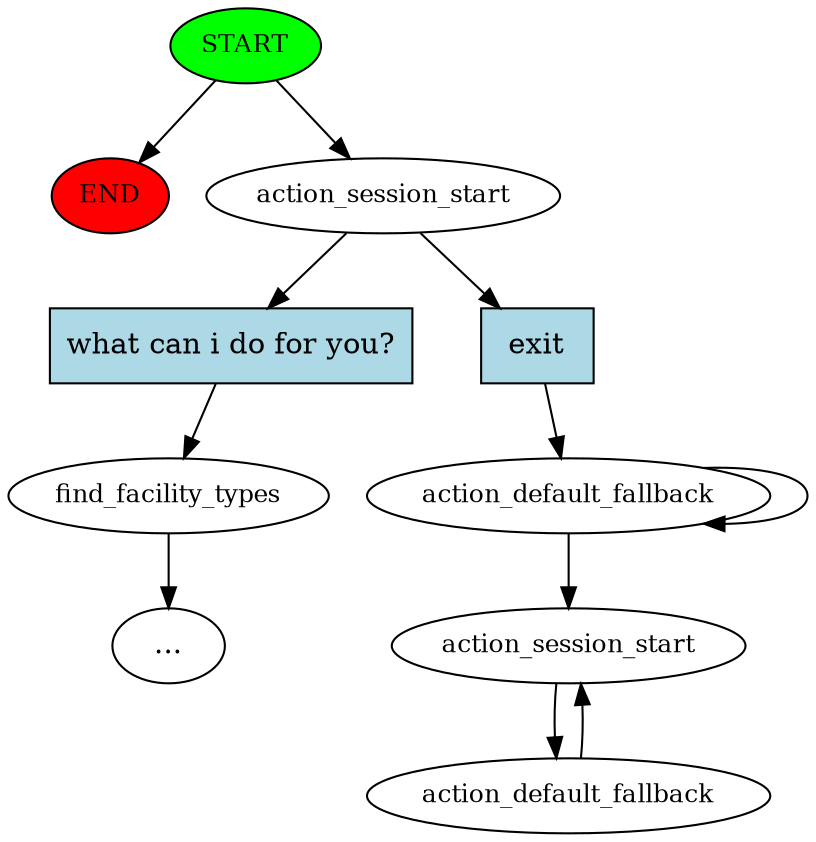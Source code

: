 digraph  {
0 [class="start active", fillcolor=green, fontsize=12, label=START, style=filled];
"-1" [class=end, fillcolor=red, fontsize=12, label=END, style=filled];
1 [class=active, fontsize=12, label=action_session_start];
2 [class="", fontsize=12, label=find_facility_types];
"-3" [class=ellipsis, label="..."];
4 [class=active, fontsize=12, label=action_default_fallback];
6 [class=active, fontsize=12, label=action_session_start];
7 [class="active dashed", fontsize=12, label=action_default_fallback];
12 [class=intent, fillcolor=lightblue, label="what can i do for you?", shape=rect, style=filled];
13 [class="intent active", fillcolor=lightblue, label=exit, shape=rect, style=filled];
0 -> "-1"  [class="", key=NONE, label=""];
0 -> 1  [class=active, key=NONE, label=""];
1 -> 12  [class="", key=0];
1 -> 13  [class=active, key=0];
2 -> "-3"  [class="", key=NONE, label=""];
4 -> 6  [class=active, key=NONE, label=""];
4 -> 4  [class=active, key=NONE, label=""];
6 -> 7  [class=active, key=NONE, label=""];
7 -> 6  [class=active, key=NONE, label=""];
12 -> 2  [class="", key=0];
13 -> 4  [class=active, key=0];
}
